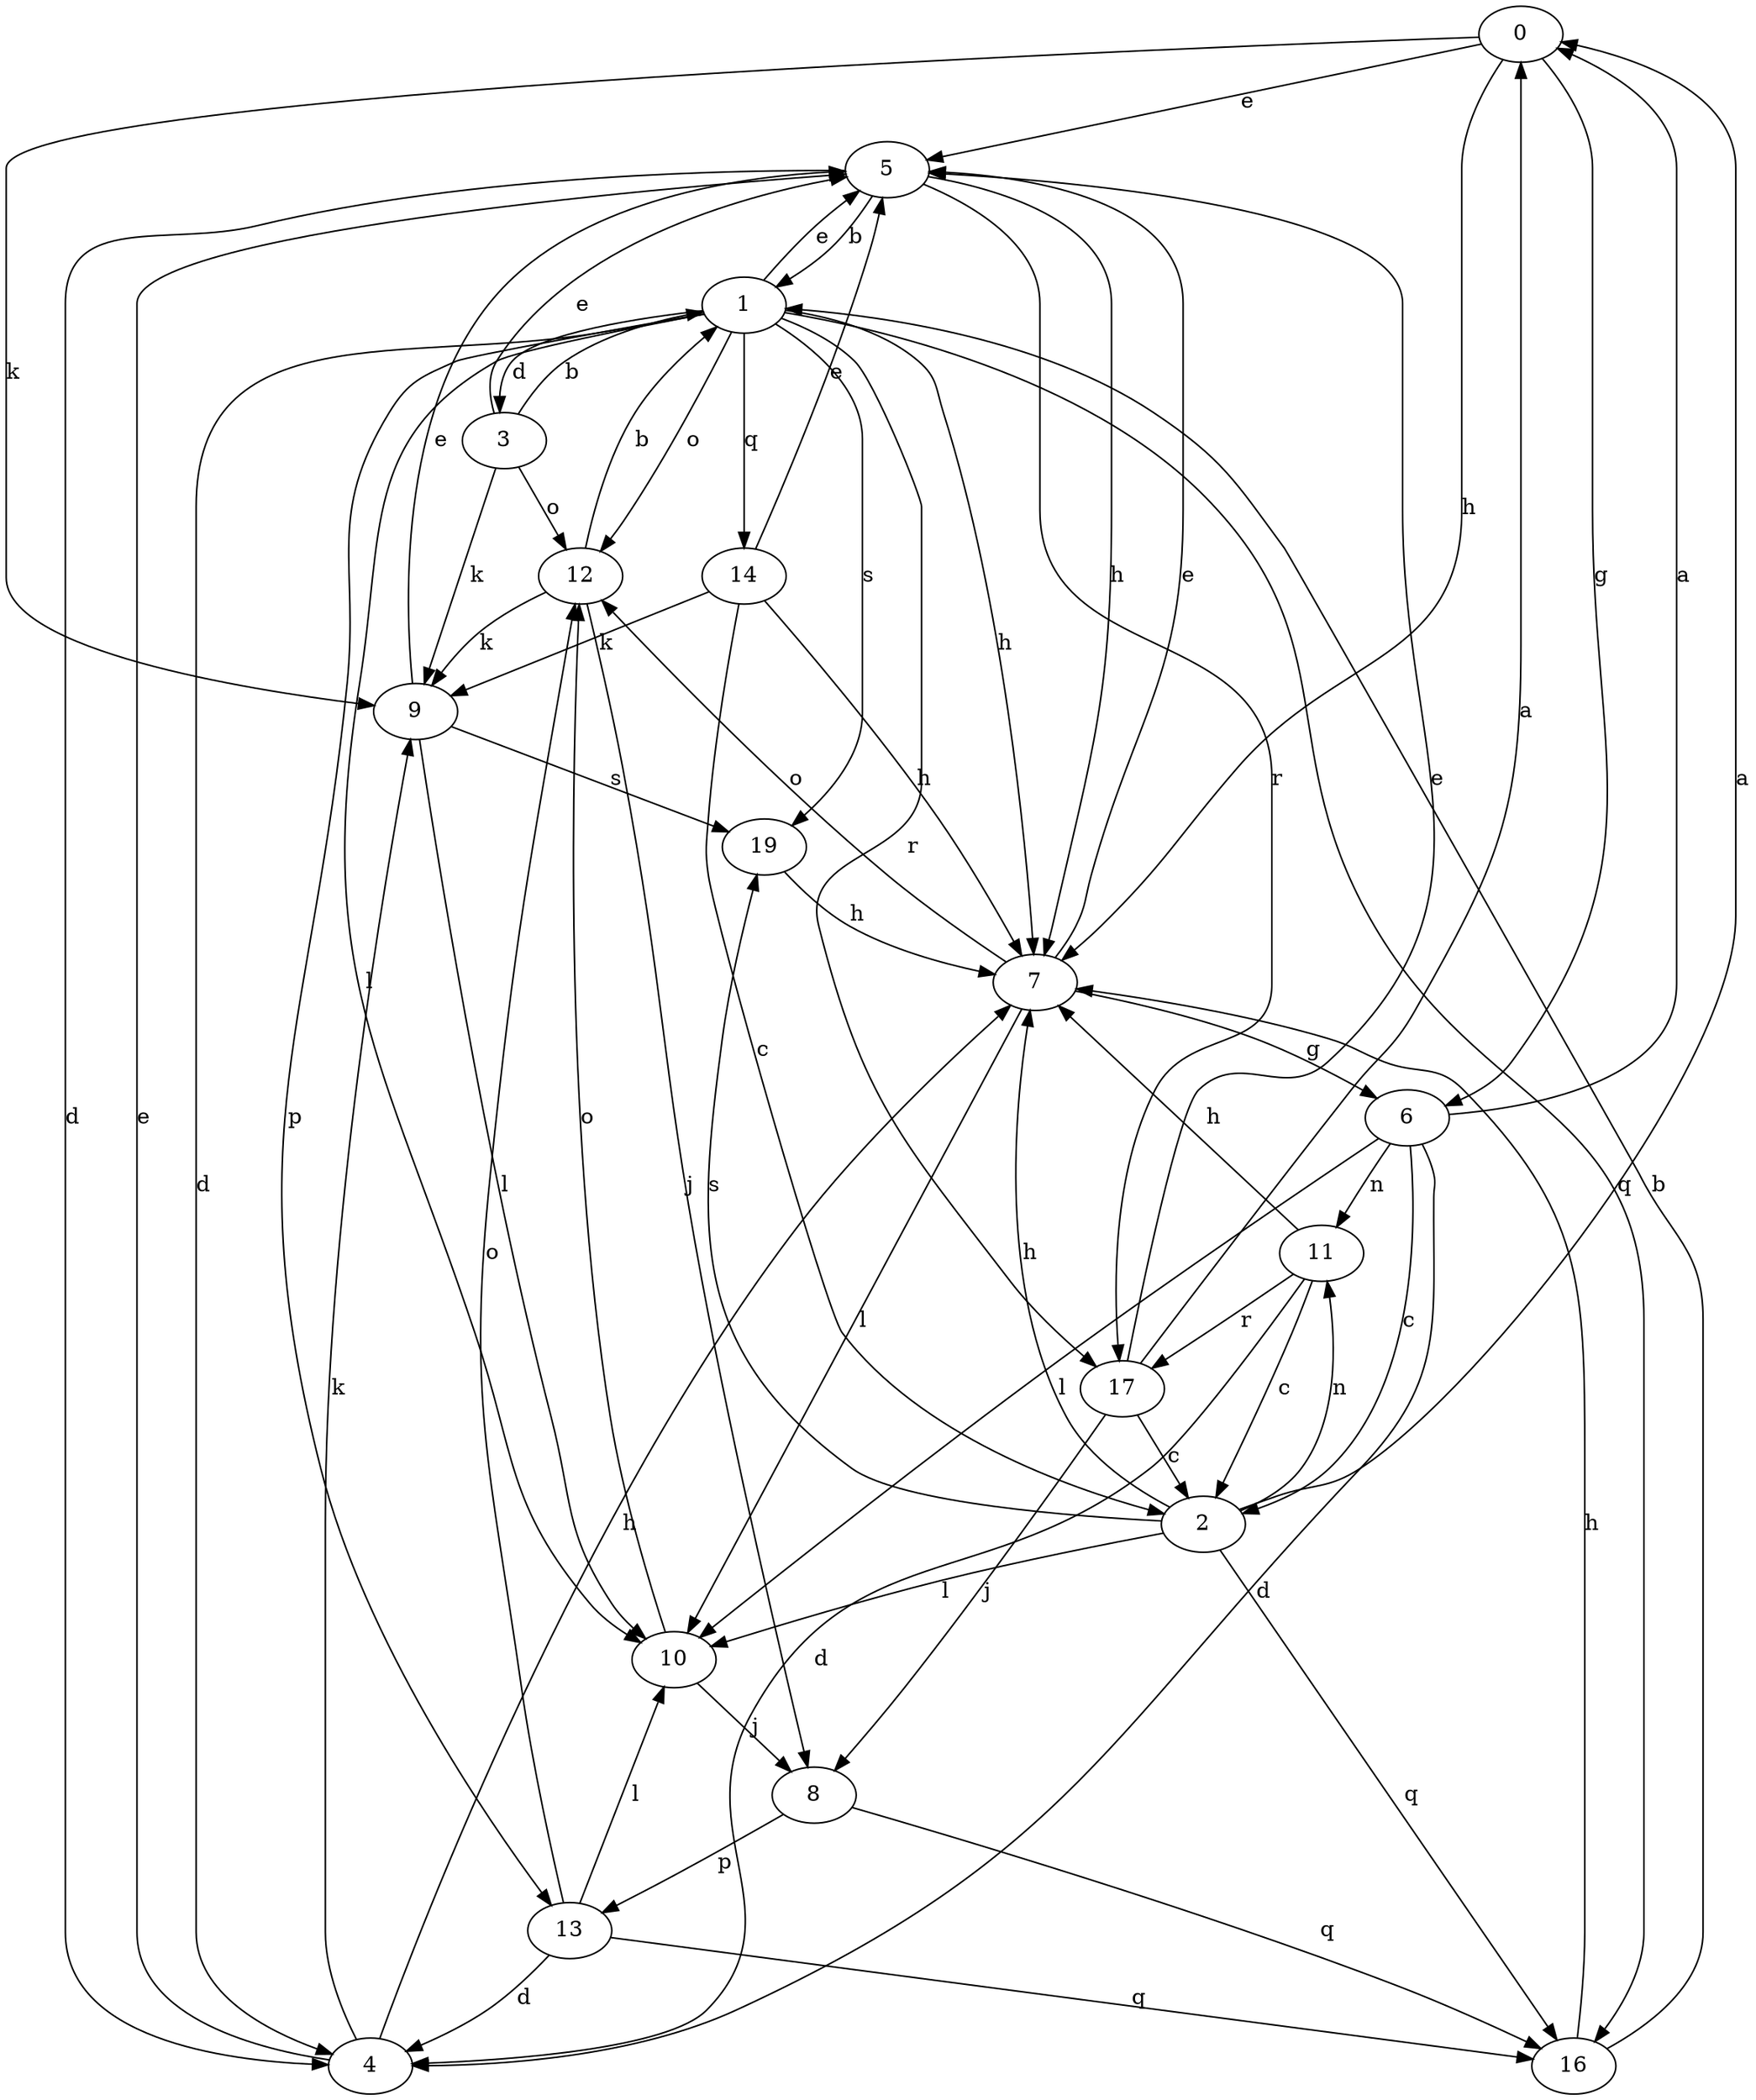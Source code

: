 strict digraph  {
0;
1;
2;
3;
4;
5;
6;
7;
8;
9;
10;
11;
12;
13;
14;
16;
17;
19;
0 -> 5  [label=e];
0 -> 6  [label=g];
0 -> 7  [label=h];
0 -> 9  [label=k];
1 -> 3  [label=d];
1 -> 4  [label=d];
1 -> 5  [label=e];
1 -> 7  [label=h];
1 -> 10  [label=l];
1 -> 12  [label=o];
1 -> 13  [label=p];
1 -> 14  [label=q];
1 -> 16  [label=q];
1 -> 17  [label=r];
1 -> 19  [label=s];
2 -> 0  [label=a];
2 -> 7  [label=h];
2 -> 10  [label=l];
2 -> 11  [label=n];
2 -> 16  [label=q];
2 -> 19  [label=s];
3 -> 1  [label=b];
3 -> 5  [label=e];
3 -> 9  [label=k];
3 -> 12  [label=o];
4 -> 5  [label=e];
4 -> 7  [label=h];
4 -> 9  [label=k];
5 -> 1  [label=b];
5 -> 4  [label=d];
5 -> 7  [label=h];
5 -> 17  [label=r];
6 -> 0  [label=a];
6 -> 2  [label=c];
6 -> 4  [label=d];
6 -> 10  [label=l];
6 -> 11  [label=n];
7 -> 5  [label=e];
7 -> 6  [label=g];
7 -> 10  [label=l];
7 -> 12  [label=o];
8 -> 13  [label=p];
8 -> 16  [label=q];
9 -> 5  [label=e];
9 -> 10  [label=l];
9 -> 19  [label=s];
10 -> 8  [label=j];
10 -> 12  [label=o];
11 -> 2  [label=c];
11 -> 4  [label=d];
11 -> 7  [label=h];
11 -> 17  [label=r];
12 -> 1  [label=b];
12 -> 8  [label=j];
12 -> 9  [label=k];
13 -> 4  [label=d];
13 -> 10  [label=l];
13 -> 12  [label=o];
13 -> 16  [label=q];
14 -> 2  [label=c];
14 -> 5  [label=e];
14 -> 7  [label=h];
14 -> 9  [label=k];
16 -> 1  [label=b];
16 -> 7  [label=h];
17 -> 0  [label=a];
17 -> 2  [label=c];
17 -> 5  [label=e];
17 -> 8  [label=j];
19 -> 7  [label=h];
}
